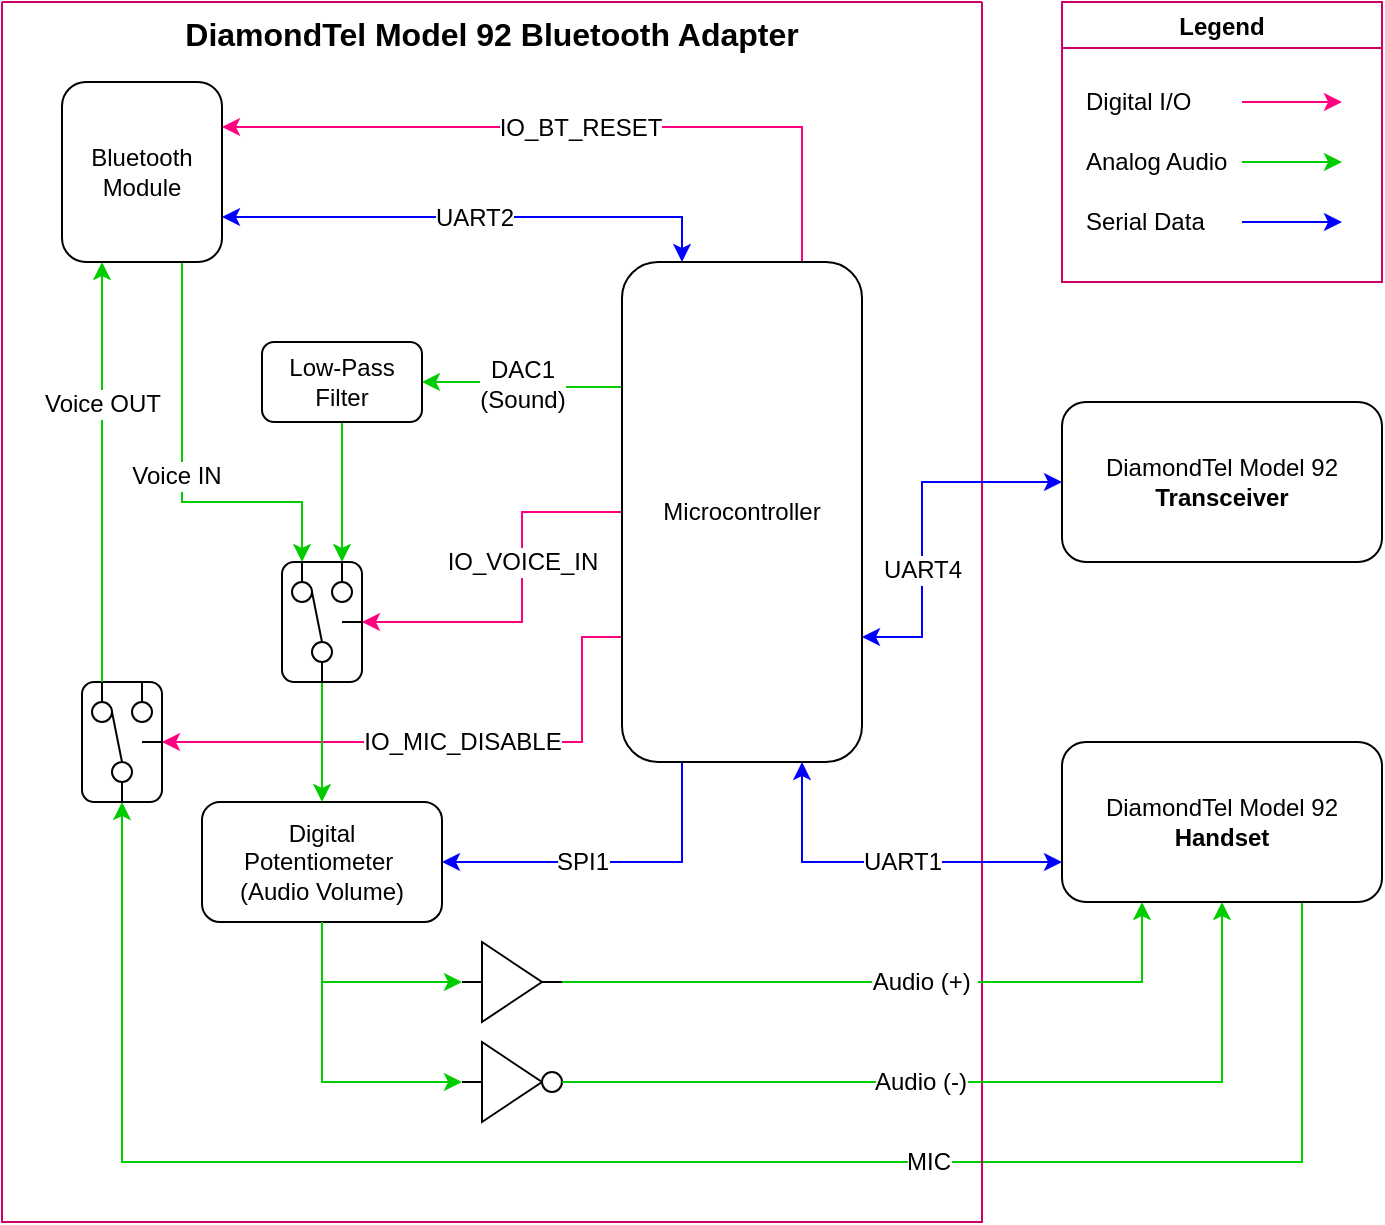 <mxfile version="20.6.2" type="device"><diagram id="cRSakBLG42MdVwAODScS" name="Page-1"><mxGraphModel dx="889" dy="788" grid="1" gridSize="10" guides="1" tooltips="1" connect="1" arrows="1" fold="1" page="1" pageScale="1" pageWidth="850" pageHeight="1100" math="0" shadow="0"><root><mxCell id="0"/><mxCell id="1" parent="0"/><mxCell id="DBUQ4ZehcN4Erh0TJa4N-113" value="MIC" style="edgeStyle=orthogonalEdgeStyle;rounded=0;orthogonalLoop=1;jettySize=auto;html=1;strokeColor=#00CC00;entryX=0.5;entryY=1;entryDx=0;entryDy=0;entryPerimeter=0;fontSize=12;exitX=0.75;exitY=1;exitDx=0;exitDy=0;" parent="1" source="DBUQ4ZehcN4Erh0TJa4N-2" target="TEhFNw4gtQW-xVYE_siT-72" edge="1"><mxGeometry x="-0.295" relative="1" as="geometry"><mxPoint x="130" y="410" as="targetPoint"/><Array as="points"><mxPoint x="690" y="620"/><mxPoint x="100" y="620"/></Array><mxPoint as="offset"/><mxPoint x="120" y="730" as="sourcePoint"/></mxGeometry></mxCell><mxCell id="DBUQ4ZehcN4Erh0TJa4N-2" value="DiamondTel Model 92&lt;br&gt;&lt;b&gt;Handset&lt;/b&gt;" style="rounded=1;whiteSpace=wrap;html=1;" parent="1" vertex="1"><mxGeometry x="570" y="410" width="160" height="80" as="geometry"/></mxCell><mxCell id="DBUQ4ZehcN4Erh0TJa4N-9" value="DiamondTel Model 92 Bluetooth Adapter" style="swimlane;startSize=0;verticalAlign=top;fontSize=16;collapsible=0;strokeColor=#CC0066;" parent="1" vertex="1"><mxGeometry x="40" y="40" width="490" height="610" as="geometry"><mxRectangle x="70" y="160" width="50" height="40" as="alternateBounds"/></mxGeometry></mxCell><mxCell id="DBUQ4ZehcN4Erh0TJa4N-114" value="DAC1&lt;br&gt;(Sound)" style="edgeStyle=orthogonalEdgeStyle;rounded=0;orthogonalLoop=1;jettySize=auto;html=1;strokeColor=#00CC00;entryX=1;entryY=0.5;entryDx=0;entryDy=0;exitX=0;exitY=0.25;exitDx=0;exitDy=0;fontSize=12;" parent="DBUQ4ZehcN4Erh0TJa4N-9" source="DBUQ4ZehcN4Erh0TJa4N-1" target="DBUQ4ZehcN4Erh0TJa4N-39" edge="1"><mxGeometry relative="1" as="geometry"><mxPoint x="360" y="335" as="targetPoint"/></mxGeometry></mxCell><mxCell id="TEhFNw4gtQW-xVYE_siT-99" value="IO_MIC_DISABLE" style="edgeStyle=orthogonalEdgeStyle;rounded=0;orthogonalLoop=1;jettySize=auto;html=1;exitX=0;exitY=0.75;exitDx=0;exitDy=0;entryX=1;entryY=0.5;entryDx=0;entryDy=0;entryPerimeter=0;strokeColor=#FF0080;fontSize=12;" parent="DBUQ4ZehcN4Erh0TJa4N-9" source="DBUQ4ZehcN4Erh0TJa4N-1" target="TEhFNw4gtQW-xVYE_siT-72" edge="1"><mxGeometry x="-0.062" relative="1" as="geometry"><Array as="points"><mxPoint x="290" y="317"/><mxPoint x="290" y="370"/></Array><mxPoint as="offset"/></mxGeometry></mxCell><mxCell id="TEhFNw4gtQW-xVYE_siT-102" value="IO_VOICE_IN" style="edgeStyle=orthogonalEdgeStyle;rounded=0;orthogonalLoop=1;jettySize=auto;html=1;exitX=0;exitY=0.5;exitDx=0;exitDy=0;entryX=1;entryY=0.5;entryDx=0;entryDy=0;entryPerimeter=0;strokeColor=#FF0080;fontSize=12;" parent="DBUQ4ZehcN4Erh0TJa4N-9" source="DBUQ4ZehcN4Erh0TJa4N-1" target="TEhFNw4gtQW-xVYE_siT-83" edge="1"><mxGeometry x="-0.19" relative="1" as="geometry"><Array as="points"><mxPoint x="260" y="255"/><mxPoint x="260" y="310"/></Array><mxPoint as="offset"/></mxGeometry></mxCell><mxCell id="TEhFNw4gtQW-xVYE_siT-104" value="SPI1" style="edgeStyle=orthogonalEdgeStyle;rounded=0;orthogonalLoop=1;jettySize=auto;html=1;exitX=0.25;exitY=1;exitDx=0;exitDy=0;entryX=1;entryY=0.5;entryDx=0;entryDy=0;strokeColor=#0000FF;startArrow=none;startFill=0;fontSize=12;" parent="DBUQ4ZehcN4Erh0TJa4N-9" source="DBUQ4ZehcN4Erh0TJa4N-1" target="DBUQ4ZehcN4Erh0TJa4N-6" edge="1"><mxGeometry x="0.177" relative="1" as="geometry"><Array as="points"><mxPoint x="340" y="430"/></Array><mxPoint as="offset"/></mxGeometry></mxCell><mxCell id="TEhFNw4gtQW-xVYE_siT-106" value="UART2" style="edgeStyle=orthogonalEdgeStyle;rounded=0;orthogonalLoop=1;jettySize=auto;html=1;exitX=0.25;exitY=0;exitDx=0;exitDy=0;entryX=1;entryY=0.75;entryDx=0;entryDy=0;strokeColor=#0000FF;startArrow=classic;startFill=1;fontSize=12;" parent="DBUQ4ZehcN4Erh0TJa4N-9" source="DBUQ4ZehcN4Erh0TJa4N-1" target="DBUQ4ZehcN4Erh0TJa4N-7" edge="1"><mxGeometry relative="1" as="geometry"/></mxCell><mxCell id="TEhFNw4gtQW-xVYE_siT-108" value="IO_BT_RESET" style="edgeStyle=orthogonalEdgeStyle;rounded=0;orthogonalLoop=1;jettySize=auto;html=1;exitX=0.75;exitY=0;exitDx=0;exitDy=0;entryX=1;entryY=0.25;entryDx=0;entryDy=0;strokeColor=#FF0080;startArrow=none;startFill=0;fontSize=12;" parent="DBUQ4ZehcN4Erh0TJa4N-9" source="DBUQ4ZehcN4Erh0TJa4N-1" target="DBUQ4ZehcN4Erh0TJa4N-7" edge="1"><mxGeometry relative="1" as="geometry"/></mxCell><mxCell id="DBUQ4ZehcN4Erh0TJa4N-1" value="Microcontroller" style="rounded=1;whiteSpace=wrap;html=1;" parent="DBUQ4ZehcN4Erh0TJa4N-9" vertex="1"><mxGeometry x="310" y="130" width="120" height="250" as="geometry"/></mxCell><mxCell id="DBUQ4ZehcN4Erh0TJa4N-116" value="Voice IN" style="edgeStyle=orthogonalEdgeStyle;rounded=0;orthogonalLoop=1;jettySize=auto;html=1;strokeColor=#00CC00;entryX=0.25;entryY=0;entryDx=0;entryDy=0;entryPerimeter=0;exitX=0.75;exitY=1;exitDx=0;exitDy=0;fontSize=12;" parent="DBUQ4ZehcN4Erh0TJa4N-9" source="DBUQ4ZehcN4Erh0TJa4N-7" target="TEhFNw4gtQW-xVYE_siT-83" edge="1"><mxGeometry x="0.013" y="-3" relative="1" as="geometry"><mxPoint x="150" y="330" as="targetPoint"/><Array as="points"><mxPoint x="90" y="250"/><mxPoint x="150" y="250"/></Array><mxPoint as="offset"/></mxGeometry></mxCell><mxCell id="DBUQ4ZehcN4Erh0TJa4N-7" value="Bluetooth&lt;br&gt;Module" style="rounded=1;whiteSpace=wrap;html=1;" parent="DBUQ4ZehcN4Erh0TJa4N-9" vertex="1"><mxGeometry x="30" y="40" width="80" height="90" as="geometry"/></mxCell><mxCell id="DBUQ4ZehcN4Erh0TJa4N-6" value="Digital&lt;br&gt;Potentiometer&amp;nbsp;&lt;br&gt;(Audio Volume)" style="rounded=1;whiteSpace=wrap;html=1;" parent="DBUQ4ZehcN4Erh0TJa4N-9" vertex="1"><mxGeometry x="100" y="400" width="120" height="60" as="geometry"/></mxCell><mxCell id="DBUQ4ZehcN4Erh0TJa4N-115" value="" style="edgeStyle=orthogonalEdgeStyle;rounded=0;orthogonalLoop=1;jettySize=auto;html=1;strokeColor=#00CC00;entryX=0.75;entryY=0;entryDx=0;entryDy=0;entryPerimeter=0;" parent="DBUQ4ZehcN4Erh0TJa4N-9" source="DBUQ4ZehcN4Erh0TJa4N-39" target="TEhFNw4gtQW-xVYE_siT-83" edge="1"><mxGeometry relative="1" as="geometry"><mxPoint x="170" y="330" as="targetPoint"/></mxGeometry></mxCell><mxCell id="DBUQ4ZehcN4Erh0TJa4N-39" value="Low-Pass&lt;br&gt;Filter" style="rounded=1;whiteSpace=wrap;html=1;" parent="DBUQ4ZehcN4Erh0TJa4N-9" vertex="1"><mxGeometry x="130" y="170" width="80" height="40" as="geometry"/></mxCell><mxCell id="DBUQ4ZehcN4Erh0TJa4N-82" style="edgeStyle=orthogonalEdgeStyle;rounded=0;orthogonalLoop=1;jettySize=auto;html=1;entryX=0.5;entryY=0;entryDx=0;entryDy=0;strokeColor=#00CC00;exitX=0.5;exitY=1;exitDx=0;exitDy=0;exitPerimeter=0;" parent="DBUQ4ZehcN4Erh0TJa4N-9" source="TEhFNw4gtQW-xVYE_siT-83" target="DBUQ4ZehcN4Erh0TJa4N-6" edge="1"><mxGeometry relative="1" as="geometry"><mxPoint x="160" y="400" as="sourcePoint"/></mxGeometry></mxCell><mxCell id="TEhFNw4gtQW-xVYE_siT-82" value="" style="group" parent="DBUQ4ZehcN4Erh0TJa4N-9" vertex="1" connectable="0"><mxGeometry x="140" y="280" width="40" height="60" as="geometry"/></mxCell><mxCell id="TEhFNw4gtQW-xVYE_siT-83" value="" style="rounded=1;whiteSpace=wrap;html=1;container=0;points=[[0.25,0,0,0,0],[0.5,1,0,0,0],[0.75,0,0,0,0],[1,0.5,0,0,0]];dropTarget=1;collapsible=0;movable=1;resizable=0;" parent="TEhFNw4gtQW-xVYE_siT-82" vertex="1"><mxGeometry width="40" height="60" as="geometry"/></mxCell><mxCell id="TEhFNw4gtQW-xVYE_siT-84" value="" style="ellipse;whiteSpace=wrap;html=1;aspect=fixed;container=0;connectable=1;allowArrows=0;deletable=0;cloneable=0;rotatable=1;movable=0;resizable=1;autosize=1;editable=1;" parent="TEhFNw4gtQW-xVYE_siT-82" vertex="1"><mxGeometry x="5" y="10" width="10" height="10" as="geometry"/></mxCell><mxCell id="TEhFNw4gtQW-xVYE_siT-85" value="" style="ellipse;whiteSpace=wrap;html=1;aspect=fixed;container=0;connectable=1;allowArrows=0;deletable=0;cloneable=0;rotatable=1;movable=0;resizable=1;autosize=1;editable=1;" parent="TEhFNw4gtQW-xVYE_siT-82" vertex="1"><mxGeometry x="25" y="10" width="10" height="10" as="geometry"/></mxCell><mxCell id="TEhFNw4gtQW-xVYE_siT-86" value="" style="ellipse;whiteSpace=wrap;html=1;aspect=fixed;container=0;connectable=1;allowArrows=0;deletable=0;cloneable=0;rotatable=1;movable=0;resizable=1;autosize=1;editable=1;" parent="TEhFNw4gtQW-xVYE_siT-82" vertex="1"><mxGeometry x="15" y="40" width="10" height="10" as="geometry"/></mxCell><mxCell id="TEhFNw4gtQW-xVYE_siT-87" value="" style="endArrow=none;html=1;rounded=0;exitX=0.5;exitY=0;exitDx=0;exitDy=0;movable=0;cloneable=0;deletable=0;bendable=0;anchorPointDirection=1;entryX=0.5;entryY=0;entryDx=0;entryDy=0;resizable=1;rotatable=1;editable=1;connectable=1;" parent="TEhFNw4gtQW-xVYE_siT-82" target="TEhFNw4gtQW-xVYE_siT-85" edge="1"><mxGeometry width="50" height="50" relative="1" as="geometry"><mxPoint x="30" as="sourcePoint"/><mxPoint x="-25" y="55" as="targetPoint"/></mxGeometry></mxCell><mxCell id="TEhFNw4gtQW-xVYE_siT-88" value="" style="endArrow=none;html=1;rounded=0;entryX=0.5;entryY=1;entryDx=0;entryDy=0;movable=0;cloneable=0;deletable=0;bendable=0;anchorPointDirection=1;exitX=0.5;exitY=1;exitDx=0;exitDy=0;resizable=1;rotatable=1;editable=1;connectable=1;" parent="TEhFNw4gtQW-xVYE_siT-82" target="TEhFNw4gtQW-xVYE_siT-86" edge="1"><mxGeometry width="50" height="50" relative="1" as="geometry"><mxPoint x="20" y="60" as="sourcePoint"/><mxPoint x="35" y="20" as="targetPoint"/></mxGeometry></mxCell><mxCell id="TEhFNw4gtQW-xVYE_siT-89" value="" style="endArrow=none;html=1;rounded=0;entryX=0.5;entryY=0;entryDx=0;entryDy=0;movable=0;cloneable=0;deletable=0;bendable=0;anchorPointDirection=1;resizable=1;rotatable=1;editable=1;connectable=1;" parent="TEhFNw4gtQW-xVYE_siT-82" target="TEhFNw4gtQW-xVYE_siT-84" edge="1"><mxGeometry width="50" height="50" relative="1" as="geometry"><mxPoint x="10" as="sourcePoint"/><mxPoint x="20" y="30" as="targetPoint"/></mxGeometry></mxCell><mxCell id="TEhFNw4gtQW-xVYE_siT-90" value="" style="endArrow=none;html=1;rounded=0;exitX=0.5;exitY=0;exitDx=0;exitDy=0;entryX=1;entryY=0.5;entryDx=0;entryDy=0;movable=0;deletable=0;bendable=0;anchorPointDirection=1;resizable=1;rotatable=1;editable=1;connectable=1;cloneable=0;" parent="TEhFNw4gtQW-xVYE_siT-82" source="TEhFNw4gtQW-xVYE_siT-86" target="TEhFNw4gtQW-xVYE_siT-84" edge="1"><mxGeometry width="50" height="50" relative="1" as="geometry"><mxPoint x="-30" y="50" as="sourcePoint"/><mxPoint x="25" y="10" as="targetPoint"/></mxGeometry></mxCell><mxCell id="TEhFNw4gtQW-xVYE_siT-91" value="" style="endArrow=none;html=1;rounded=0;exitX=1;exitY=0.5;exitDx=0;exitDy=0;exitPerimeter=0;movable=0;deletable=0;bendable=0;anchorPointDirection=1;resizable=1;rotatable=1;editable=1;connectable=1;cloneable=0;" parent="TEhFNw4gtQW-xVYE_siT-82" edge="1"><mxGeometry width="50" height="50" relative="1" as="geometry"><mxPoint x="40" y="30" as="sourcePoint"/><mxPoint x="30" y="30" as="targetPoint"/></mxGeometry></mxCell><mxCell id="TEhFNw4gtQW-xVYE_siT-71" value="" style="group" parent="DBUQ4ZehcN4Erh0TJa4N-9" vertex="1" connectable="0"><mxGeometry x="40" y="340" width="40" height="60" as="geometry"/></mxCell><mxCell id="TEhFNw4gtQW-xVYE_siT-72" value="" style="rounded=1;whiteSpace=wrap;html=1;container=0;points=[[0.25,0,0,0,0],[0.5,1,0,0,0],[0.75,0,0,0,0],[1,0.5,0,0,0]];dropTarget=1;collapsible=0;movable=1;resizable=0;" parent="TEhFNw4gtQW-xVYE_siT-71" vertex="1"><mxGeometry width="40" height="60" as="geometry"/></mxCell><mxCell id="TEhFNw4gtQW-xVYE_siT-73" value="" style="ellipse;whiteSpace=wrap;html=1;aspect=fixed;container=0;connectable=1;allowArrows=0;deletable=0;cloneable=0;rotatable=1;movable=0;resizable=1;autosize=1;editable=1;" parent="TEhFNw4gtQW-xVYE_siT-71" vertex="1"><mxGeometry x="5" y="10" width="10" height="10" as="geometry"/></mxCell><mxCell id="TEhFNw4gtQW-xVYE_siT-74" value="" style="ellipse;whiteSpace=wrap;html=1;aspect=fixed;container=0;connectable=1;allowArrows=0;deletable=0;cloneable=0;rotatable=1;movable=0;resizable=1;autosize=1;editable=1;" parent="TEhFNw4gtQW-xVYE_siT-71" vertex="1"><mxGeometry x="25" y="10" width="10" height="10" as="geometry"/></mxCell><mxCell id="TEhFNw4gtQW-xVYE_siT-75" value="" style="ellipse;whiteSpace=wrap;html=1;aspect=fixed;container=0;connectable=1;allowArrows=0;deletable=0;cloneable=0;rotatable=1;movable=0;resizable=1;autosize=1;editable=1;" parent="TEhFNw4gtQW-xVYE_siT-71" vertex="1"><mxGeometry x="15" y="40" width="10" height="10" as="geometry"/></mxCell><mxCell id="TEhFNw4gtQW-xVYE_siT-76" value="" style="endArrow=none;html=1;rounded=0;exitX=0.5;exitY=0;exitDx=0;exitDy=0;movable=0;cloneable=0;deletable=0;bendable=0;anchorPointDirection=1;entryX=0.5;entryY=0;entryDx=0;entryDy=0;resizable=1;rotatable=1;editable=1;connectable=1;" parent="TEhFNw4gtQW-xVYE_siT-71" target="TEhFNw4gtQW-xVYE_siT-74" edge="1"><mxGeometry width="50" height="50" relative="1" as="geometry"><mxPoint x="30" as="sourcePoint"/><mxPoint x="-25" y="55" as="targetPoint"/></mxGeometry></mxCell><mxCell id="TEhFNw4gtQW-xVYE_siT-77" value="" style="endArrow=none;html=1;rounded=0;entryX=0.5;entryY=1;entryDx=0;entryDy=0;movable=0;cloneable=0;deletable=0;bendable=0;anchorPointDirection=1;exitX=0.5;exitY=1;exitDx=0;exitDy=0;resizable=1;rotatable=1;editable=1;connectable=1;" parent="TEhFNw4gtQW-xVYE_siT-71" target="TEhFNw4gtQW-xVYE_siT-75" edge="1"><mxGeometry width="50" height="50" relative="1" as="geometry"><mxPoint x="20" y="60" as="sourcePoint"/><mxPoint x="35" y="20" as="targetPoint"/></mxGeometry></mxCell><mxCell id="TEhFNw4gtQW-xVYE_siT-78" value="" style="endArrow=none;html=1;rounded=0;entryX=0.5;entryY=0;entryDx=0;entryDy=0;movable=0;cloneable=0;deletable=0;bendable=0;anchorPointDirection=1;resizable=1;rotatable=1;editable=1;connectable=1;" parent="TEhFNw4gtQW-xVYE_siT-71" target="TEhFNw4gtQW-xVYE_siT-73" edge="1"><mxGeometry width="50" height="50" relative="1" as="geometry"><mxPoint x="10" as="sourcePoint"/><mxPoint x="20" y="30" as="targetPoint"/></mxGeometry></mxCell><mxCell id="TEhFNw4gtQW-xVYE_siT-79" value="" style="endArrow=none;html=1;rounded=0;exitX=0.5;exitY=0;exitDx=0;exitDy=0;entryX=1;entryY=0.5;entryDx=0;entryDy=0;movable=0;deletable=0;bendable=0;anchorPointDirection=1;resizable=1;rotatable=1;editable=1;connectable=1;cloneable=0;" parent="TEhFNw4gtQW-xVYE_siT-71" source="TEhFNw4gtQW-xVYE_siT-75" target="TEhFNw4gtQW-xVYE_siT-73" edge="1"><mxGeometry width="50" height="50" relative="1" as="geometry"><mxPoint x="-30" y="50" as="sourcePoint"/><mxPoint x="25" y="10" as="targetPoint"/></mxGeometry></mxCell><mxCell id="TEhFNw4gtQW-xVYE_siT-80" value="" style="endArrow=none;html=1;rounded=0;exitX=1;exitY=0.5;exitDx=0;exitDy=0;exitPerimeter=0;movable=0;deletable=0;bendable=0;anchorPointDirection=1;resizable=1;rotatable=1;editable=1;connectable=1;cloneable=0;" parent="TEhFNw4gtQW-xVYE_siT-71" edge="1"><mxGeometry width="50" height="50" relative="1" as="geometry"><mxPoint x="40" y="30" as="sourcePoint"/><mxPoint x="30" y="30" as="targetPoint"/></mxGeometry></mxCell><mxCell id="TEhFNw4gtQW-xVYE_siT-113" value="Voice OUT" style="edgeStyle=orthogonalEdgeStyle;rounded=0;orthogonalLoop=1;jettySize=auto;html=1;exitX=0.25;exitY=0;exitDx=0;exitDy=0;exitPerimeter=0;entryX=0.25;entryY=1;entryDx=0;entryDy=0;strokeColor=#00CC00;fontSize=12;startArrow=none;startFill=0;" parent="DBUQ4ZehcN4Erh0TJa4N-9" source="TEhFNw4gtQW-xVYE_siT-72" target="DBUQ4ZehcN4Erh0TJa4N-7" edge="1"><mxGeometry x="0.326" relative="1" as="geometry"><Array as="points"><mxPoint x="50" y="320"/><mxPoint x="50" y="320"/></Array><mxPoint as="offset"/></mxGeometry></mxCell><mxCell id="9m9z6D8LQa2k0snQ5d-l-10" value="" style="verticalLabelPosition=bottom;shadow=0;dashed=0;align=center;html=1;verticalAlign=top;shape=mxgraph.electrical.logic_gates.buffer2;strokeColor=#000000;" vertex="1" parent="DBUQ4ZehcN4Erh0TJa4N-9"><mxGeometry x="230" y="470" width="50" height="40" as="geometry"/></mxCell><mxCell id="9m9z6D8LQa2k0snQ5d-l-11" value="" style="verticalLabelPosition=bottom;shadow=0;dashed=0;align=center;html=1;verticalAlign=top;shape=mxgraph.electrical.logic_gates.buffer2;strokeColor=#000000;" vertex="1" parent="DBUQ4ZehcN4Erh0TJa4N-9"><mxGeometry x="230" y="520" width="50" height="40" as="geometry"/></mxCell><mxCell id="9m9z6D8LQa2k0snQ5d-l-14" value="" style="edgeStyle=segmentEdgeStyle;endArrow=classic;html=1;rounded=0;strokeColor=#00CC00;fillColor=#0000FF;entryX=0;entryY=0.5;entryDx=0;entryDy=0;exitX=0.5;exitY=1;exitDx=0;exitDy=0;" edge="1" parent="DBUQ4ZehcN4Erh0TJa4N-9" source="DBUQ4ZehcN4Erh0TJa4N-6" target="9m9z6D8LQa2k0snQ5d-l-10"><mxGeometry width="50" height="50" relative="1" as="geometry"><mxPoint x="100" y="520" as="sourcePoint"/><mxPoint x="150" y="470" as="targetPoint"/><Array as="points"><mxPoint x="160" y="490"/></Array></mxGeometry></mxCell><mxCell id="9m9z6D8LQa2k0snQ5d-l-15" value="" style="edgeStyle=segmentEdgeStyle;endArrow=classic;html=1;rounded=0;strokeColor=#00CC00;fillColor=#0000FF;entryX=0;entryY=0.5;entryDx=0;entryDy=0;exitX=0.5;exitY=1;exitDx=0;exitDy=0;" edge="1" parent="DBUQ4ZehcN4Erh0TJa4N-9" source="DBUQ4ZehcN4Erh0TJa4N-6" target="9m9z6D8LQa2k0snQ5d-l-11"><mxGeometry width="50" height="50" relative="1" as="geometry"><mxPoint x="120" y="550" as="sourcePoint"/><mxPoint x="170" y="500" as="targetPoint"/><Array as="points"><mxPoint x="160" y="540"/></Array></mxGeometry></mxCell><mxCell id="9m9z6D8LQa2k0snQ5d-l-16" value="" style="ellipse;whiteSpace=wrap;html=1;aspect=fixed;strokeColor=#000000;" vertex="1" parent="DBUQ4ZehcN4Erh0TJa4N-9"><mxGeometry x="270" y="535" width="10" height="10" as="geometry"/></mxCell><mxCell id="DBUQ4ZehcN4Erh0TJa4N-13" value="DiamondTel Model 92&lt;br&gt;&lt;b&gt;Transceiver&lt;/b&gt;" style="rounded=1;whiteSpace=wrap;html=1;" parent="1" vertex="1"><mxGeometry x="570" y="240" width="160" height="80" as="geometry"/></mxCell><mxCell id="TEhFNw4gtQW-xVYE_siT-105" value="UART1" style="edgeStyle=orthogonalEdgeStyle;rounded=0;orthogonalLoop=1;jettySize=auto;html=1;exitX=0.75;exitY=1;exitDx=0;exitDy=0;strokeColor=#0000FF;startArrow=classic;startFill=1;fontSize=12;entryX=0;entryY=0.75;entryDx=0;entryDy=0;" parent="1" source="DBUQ4ZehcN4Erh0TJa4N-1" target="DBUQ4ZehcN4Erh0TJa4N-2" edge="1"><mxGeometry x="0.111" relative="1" as="geometry"><Array as="points"><mxPoint x="440" y="470"/><mxPoint x="570" y="470"/></Array><mxPoint as="offset"/><mxPoint x="370" y="660" as="targetPoint"/></mxGeometry></mxCell><mxCell id="TEhFNw4gtQW-xVYE_siT-107" value="UART4" style="edgeStyle=orthogonalEdgeStyle;rounded=0;orthogonalLoop=1;jettySize=auto;html=1;exitX=1;exitY=0.75;exitDx=0;exitDy=0;entryX=0;entryY=0.5;entryDx=0;entryDy=0;strokeColor=#0000FF;startArrow=classic;startFill=1;fontSize=12;" parent="1" source="DBUQ4ZehcN4Erh0TJa4N-1" target="DBUQ4ZehcN4Erh0TJa4N-13" edge="1"><mxGeometry x="-0.278" relative="1" as="geometry"><Array as="points"><mxPoint x="500" y="357"/><mxPoint x="500" y="280"/></Array><mxPoint as="offset"/></mxGeometry></mxCell><mxCell id="9m9z6D8LQa2k0snQ5d-l-1" value="Legend" style="swimlane;strokeColor=#CC0066;collapsible=0;" vertex="1" parent="1"><mxGeometry x="570" y="40" width="160" height="140" as="geometry"><mxRectangle x="540" y="40" width="80" height="30" as="alternateBounds"/></mxGeometry></mxCell><mxCell id="9m9z6D8LQa2k0snQ5d-l-2" value="Digital I/O" style="edgeStyle=segmentEdgeStyle;endArrow=classic;html=1;rounded=0;strokeColor=#FF0080;align=left;fontSize=12;" edge="1" parent="9m9z6D8LQa2k0snQ5d-l-1"><mxGeometry x="-1" y="-80" width="50" height="50" relative="1" as="geometry"><mxPoint x="90" y="50" as="sourcePoint"/><mxPoint x="140" y="50" as="targetPoint"/><Array as="points"><mxPoint x="140" y="50"/><mxPoint x="140" y="50"/></Array><mxPoint x="-80" y="-80" as="offset"/></mxGeometry></mxCell><mxCell id="9m9z6D8LQa2k0snQ5d-l-3" value="Analog Audio" style="edgeStyle=segmentEdgeStyle;endArrow=classic;html=1;rounded=0;strokeColor=#00CC00;align=left;fontSize=12;" edge="1" parent="9m9z6D8LQa2k0snQ5d-l-1"><mxGeometry x="-1" y="-80" width="50" height="50" relative="1" as="geometry"><mxPoint x="90" y="80" as="sourcePoint"/><mxPoint x="140" y="80.29" as="targetPoint"/><Array as="points"><mxPoint x="140" y="80"/><mxPoint x="140" y="80"/></Array><mxPoint x="-80" y="-80" as="offset"/></mxGeometry></mxCell><mxCell id="9m9z6D8LQa2k0snQ5d-l-4" value="Serial Data" style="edgeStyle=segmentEdgeStyle;endArrow=classic;html=1;rounded=0;strokeColor=#0000FF;fillColor=#0000FF;align=left;fontSize=12;" edge="1" parent="9m9z6D8LQa2k0snQ5d-l-1"><mxGeometry x="-1" y="-80" width="50" height="50" relative="1" as="geometry"><mxPoint x="90" y="110" as="sourcePoint"/><mxPoint x="140" y="110" as="targetPoint"/><Array as="points"><mxPoint x="140" y="110"/><mxPoint x="140" y="110"/></Array><mxPoint x="-80" y="-80" as="offset"/></mxGeometry></mxCell><mxCell id="9m9z6D8LQa2k0snQ5d-l-17" value="Audio (+)&amp;nbsp;" style="edgeStyle=elbowEdgeStyle;elbow=vertical;endArrow=classic;html=1;rounded=0;strokeColor=#00CC00;fillColor=#0000FF;exitX=1;exitY=0.5;exitDx=0;exitDy=0;entryX=0.25;entryY=1;entryDx=0;entryDy=0;fontSize=12;" edge="1" parent="1" source="9m9z6D8LQa2k0snQ5d-l-10" target="DBUQ4ZehcN4Erh0TJa4N-2"><mxGeometry x="0.097" width="50" height="50" relative="1" as="geometry"><mxPoint x="400" y="555" as="sourcePoint"/><mxPoint x="450" y="505" as="targetPoint"/><Array as="points"><mxPoint x="390" y="530"/></Array><mxPoint as="offset"/></mxGeometry></mxCell><mxCell id="9m9z6D8LQa2k0snQ5d-l-18" value="Audio (-)" style="edgeStyle=segmentEdgeStyle;endArrow=classic;html=1;rounded=0;strokeColor=#00CC00;fillColor=#0000FF;exitX=1;exitY=0.5;exitDx=0;exitDy=0;entryX=0.5;entryY=1;entryDx=0;entryDy=0;fontSize=12;" edge="1" parent="1" source="9m9z6D8LQa2k0snQ5d-l-16" target="DBUQ4ZehcN4Erh0TJa4N-2"><mxGeometry x="-0.15" width="50" height="50" relative="1" as="geometry"><mxPoint x="400" y="584.97" as="sourcePoint"/><mxPoint x="450" y="534.97" as="targetPoint"/><mxPoint as="offset"/></mxGeometry></mxCell></root></mxGraphModel></diagram></mxfile>